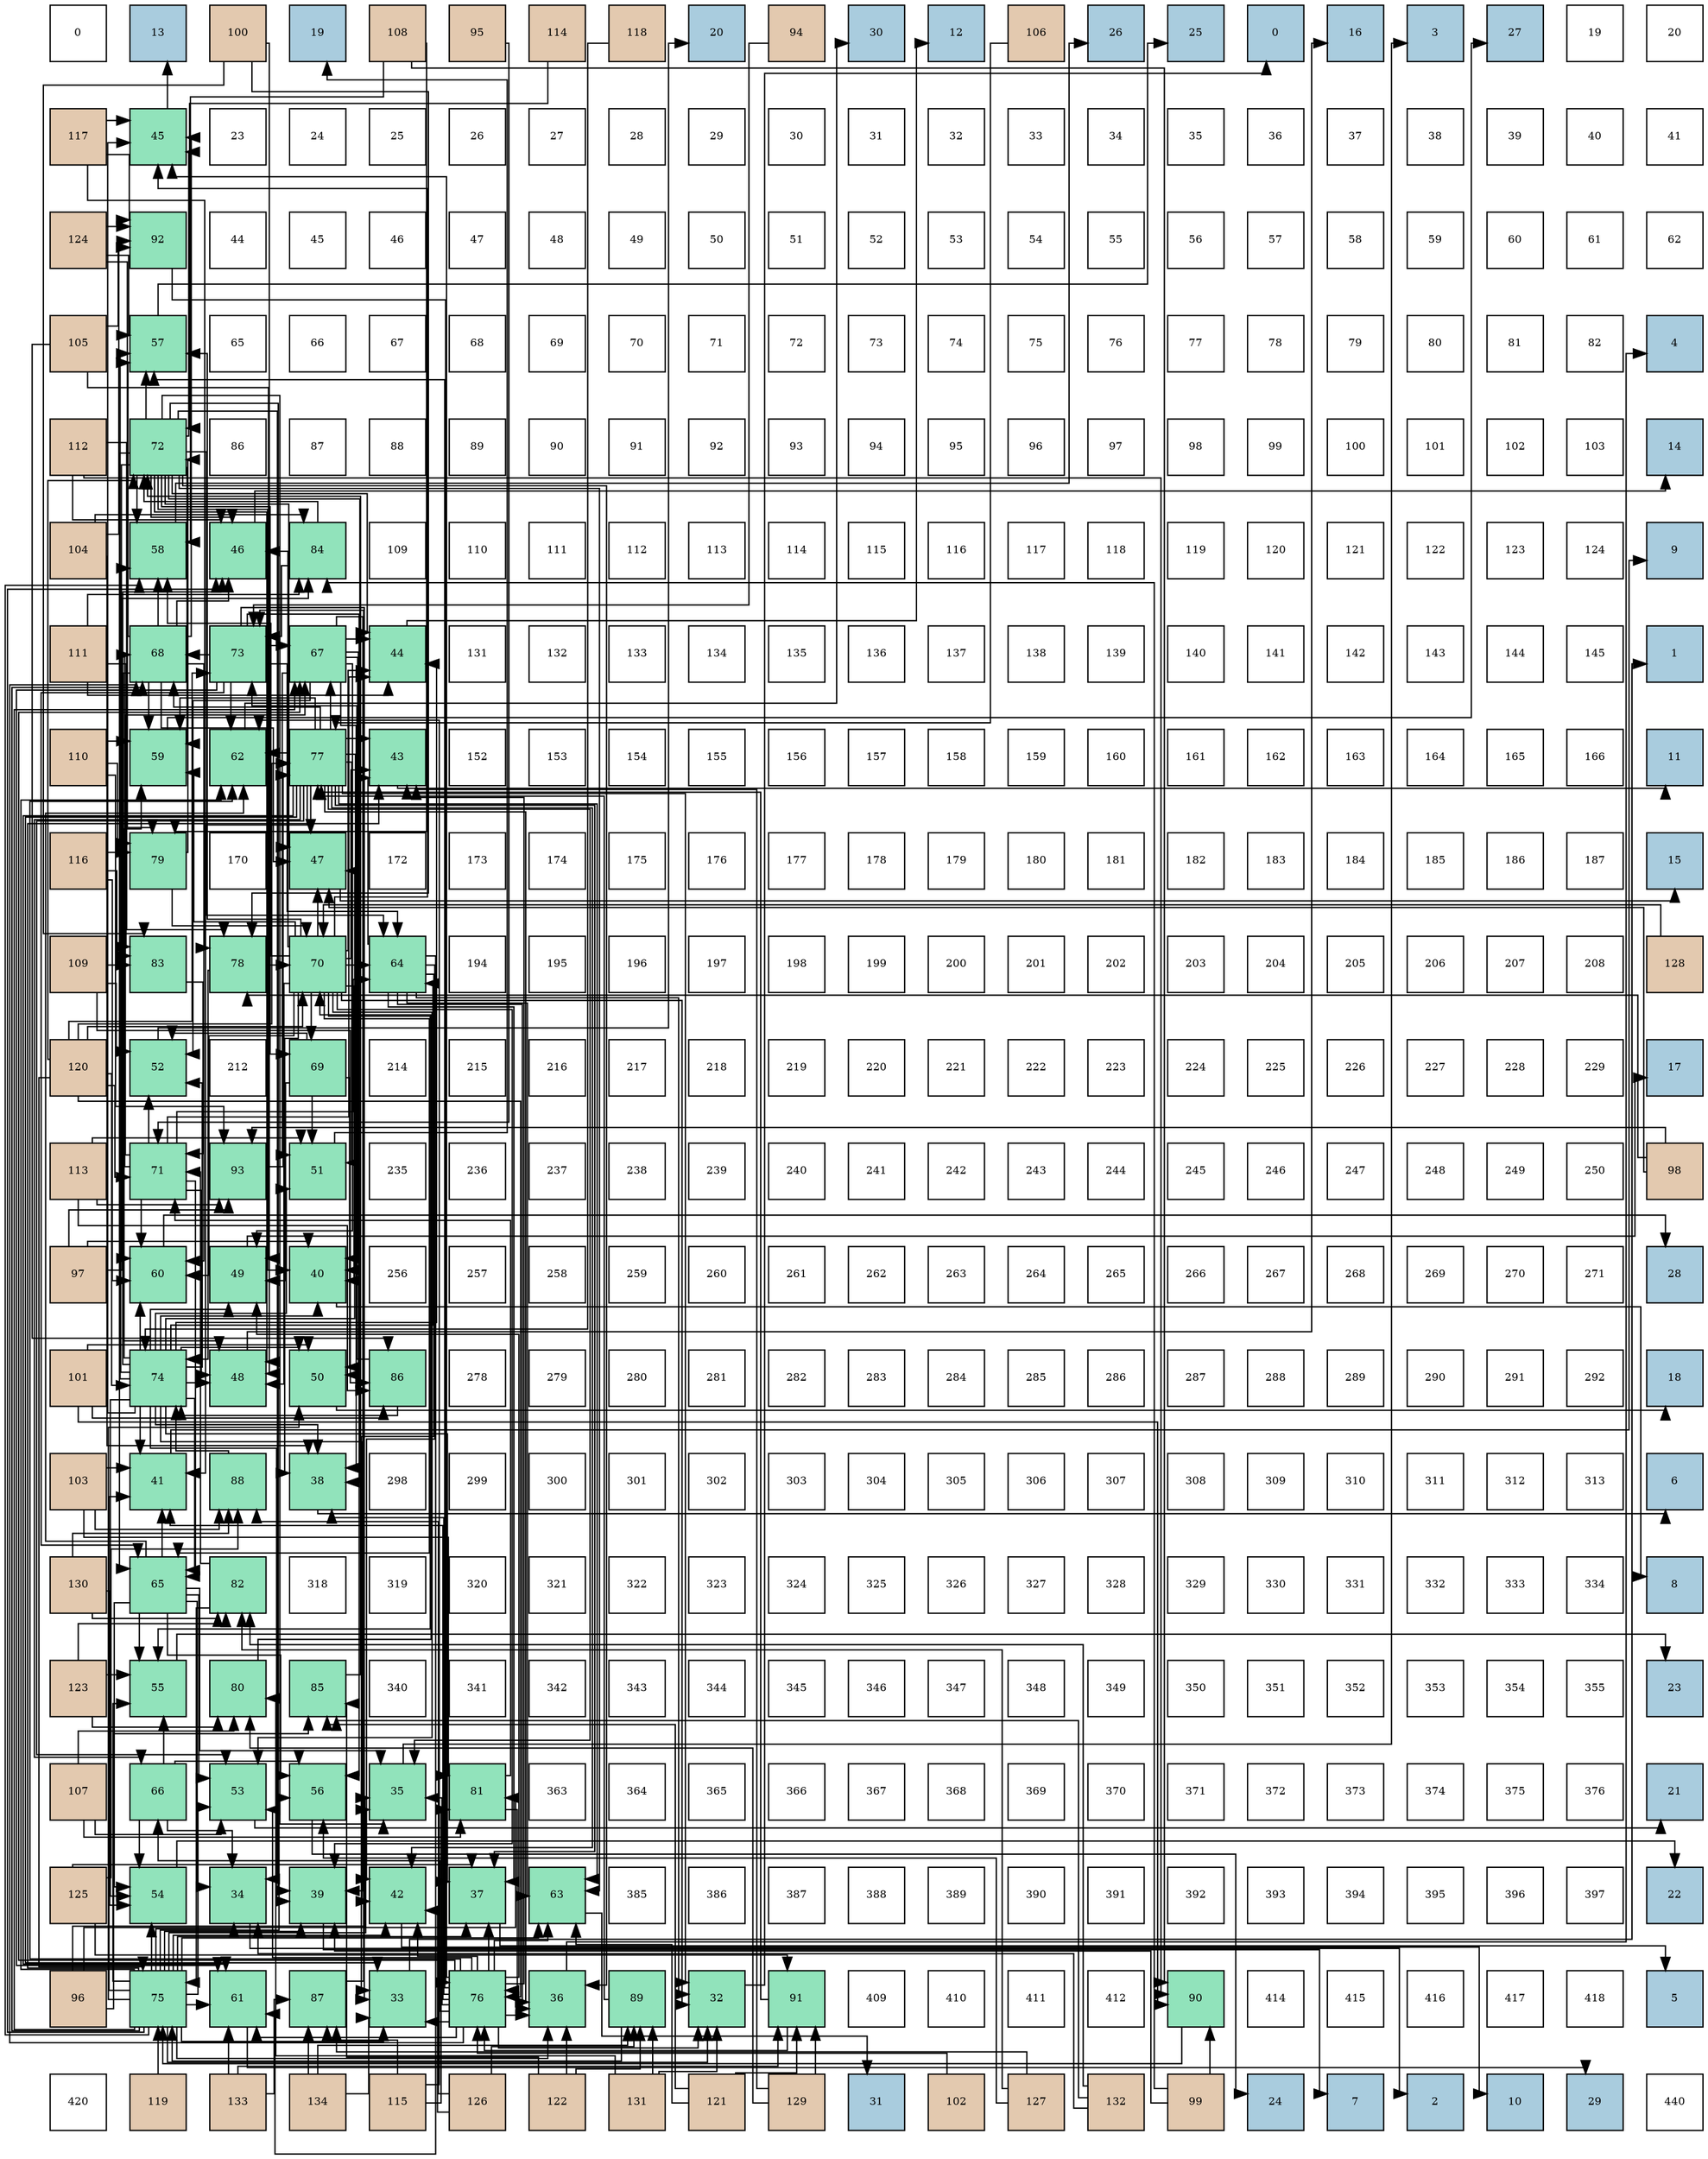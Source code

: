 digraph layout{
 rankdir=TB;
 splines=ortho;
 node [style=filled shape=square fixedsize=true width=0.6];
0[label="0", fontsize=8, fillcolor="#ffffff"];
1[label="13", fontsize=8, fillcolor="#a9ccde"];
2[label="100", fontsize=8, fillcolor="#e3c9af"];
3[label="19", fontsize=8, fillcolor="#a9ccde"];
4[label="108", fontsize=8, fillcolor="#e3c9af"];
5[label="95", fontsize=8, fillcolor="#e3c9af"];
6[label="114", fontsize=8, fillcolor="#e3c9af"];
7[label="118", fontsize=8, fillcolor="#e3c9af"];
8[label="20", fontsize=8, fillcolor="#a9ccde"];
9[label="94", fontsize=8, fillcolor="#e3c9af"];
10[label="30", fontsize=8, fillcolor="#a9ccde"];
11[label="12", fontsize=8, fillcolor="#a9ccde"];
12[label="106", fontsize=8, fillcolor="#e3c9af"];
13[label="26", fontsize=8, fillcolor="#a9ccde"];
14[label="25", fontsize=8, fillcolor="#a9ccde"];
15[label="0", fontsize=8, fillcolor="#a9ccde"];
16[label="16", fontsize=8, fillcolor="#a9ccde"];
17[label="3", fontsize=8, fillcolor="#a9ccde"];
18[label="27", fontsize=8, fillcolor="#a9ccde"];
19[label="19", fontsize=8, fillcolor="#ffffff"];
20[label="20", fontsize=8, fillcolor="#ffffff"];
21[label="117", fontsize=8, fillcolor="#e3c9af"];
22[label="45", fontsize=8, fillcolor="#91e3bb"];
23[label="23", fontsize=8, fillcolor="#ffffff"];
24[label="24", fontsize=8, fillcolor="#ffffff"];
25[label="25", fontsize=8, fillcolor="#ffffff"];
26[label="26", fontsize=8, fillcolor="#ffffff"];
27[label="27", fontsize=8, fillcolor="#ffffff"];
28[label="28", fontsize=8, fillcolor="#ffffff"];
29[label="29", fontsize=8, fillcolor="#ffffff"];
30[label="30", fontsize=8, fillcolor="#ffffff"];
31[label="31", fontsize=8, fillcolor="#ffffff"];
32[label="32", fontsize=8, fillcolor="#ffffff"];
33[label="33", fontsize=8, fillcolor="#ffffff"];
34[label="34", fontsize=8, fillcolor="#ffffff"];
35[label="35", fontsize=8, fillcolor="#ffffff"];
36[label="36", fontsize=8, fillcolor="#ffffff"];
37[label="37", fontsize=8, fillcolor="#ffffff"];
38[label="38", fontsize=8, fillcolor="#ffffff"];
39[label="39", fontsize=8, fillcolor="#ffffff"];
40[label="40", fontsize=8, fillcolor="#ffffff"];
41[label="41", fontsize=8, fillcolor="#ffffff"];
42[label="124", fontsize=8, fillcolor="#e3c9af"];
43[label="92", fontsize=8, fillcolor="#91e3bb"];
44[label="44", fontsize=8, fillcolor="#ffffff"];
45[label="45", fontsize=8, fillcolor="#ffffff"];
46[label="46", fontsize=8, fillcolor="#ffffff"];
47[label="47", fontsize=8, fillcolor="#ffffff"];
48[label="48", fontsize=8, fillcolor="#ffffff"];
49[label="49", fontsize=8, fillcolor="#ffffff"];
50[label="50", fontsize=8, fillcolor="#ffffff"];
51[label="51", fontsize=8, fillcolor="#ffffff"];
52[label="52", fontsize=8, fillcolor="#ffffff"];
53[label="53", fontsize=8, fillcolor="#ffffff"];
54[label="54", fontsize=8, fillcolor="#ffffff"];
55[label="55", fontsize=8, fillcolor="#ffffff"];
56[label="56", fontsize=8, fillcolor="#ffffff"];
57[label="57", fontsize=8, fillcolor="#ffffff"];
58[label="58", fontsize=8, fillcolor="#ffffff"];
59[label="59", fontsize=8, fillcolor="#ffffff"];
60[label="60", fontsize=8, fillcolor="#ffffff"];
61[label="61", fontsize=8, fillcolor="#ffffff"];
62[label="62", fontsize=8, fillcolor="#ffffff"];
63[label="105", fontsize=8, fillcolor="#e3c9af"];
64[label="57", fontsize=8, fillcolor="#91e3bb"];
65[label="65", fontsize=8, fillcolor="#ffffff"];
66[label="66", fontsize=8, fillcolor="#ffffff"];
67[label="67", fontsize=8, fillcolor="#ffffff"];
68[label="68", fontsize=8, fillcolor="#ffffff"];
69[label="69", fontsize=8, fillcolor="#ffffff"];
70[label="70", fontsize=8, fillcolor="#ffffff"];
71[label="71", fontsize=8, fillcolor="#ffffff"];
72[label="72", fontsize=8, fillcolor="#ffffff"];
73[label="73", fontsize=8, fillcolor="#ffffff"];
74[label="74", fontsize=8, fillcolor="#ffffff"];
75[label="75", fontsize=8, fillcolor="#ffffff"];
76[label="76", fontsize=8, fillcolor="#ffffff"];
77[label="77", fontsize=8, fillcolor="#ffffff"];
78[label="78", fontsize=8, fillcolor="#ffffff"];
79[label="79", fontsize=8, fillcolor="#ffffff"];
80[label="80", fontsize=8, fillcolor="#ffffff"];
81[label="81", fontsize=8, fillcolor="#ffffff"];
82[label="82", fontsize=8, fillcolor="#ffffff"];
83[label="4", fontsize=8, fillcolor="#a9ccde"];
84[label="112", fontsize=8, fillcolor="#e3c9af"];
85[label="72", fontsize=8, fillcolor="#91e3bb"];
86[label="86", fontsize=8, fillcolor="#ffffff"];
87[label="87", fontsize=8, fillcolor="#ffffff"];
88[label="88", fontsize=8, fillcolor="#ffffff"];
89[label="89", fontsize=8, fillcolor="#ffffff"];
90[label="90", fontsize=8, fillcolor="#ffffff"];
91[label="91", fontsize=8, fillcolor="#ffffff"];
92[label="92", fontsize=8, fillcolor="#ffffff"];
93[label="93", fontsize=8, fillcolor="#ffffff"];
94[label="94", fontsize=8, fillcolor="#ffffff"];
95[label="95", fontsize=8, fillcolor="#ffffff"];
96[label="96", fontsize=8, fillcolor="#ffffff"];
97[label="97", fontsize=8, fillcolor="#ffffff"];
98[label="98", fontsize=8, fillcolor="#ffffff"];
99[label="99", fontsize=8, fillcolor="#ffffff"];
100[label="100", fontsize=8, fillcolor="#ffffff"];
101[label="101", fontsize=8, fillcolor="#ffffff"];
102[label="102", fontsize=8, fillcolor="#ffffff"];
103[label="103", fontsize=8, fillcolor="#ffffff"];
104[label="14", fontsize=8, fillcolor="#a9ccde"];
105[label="104", fontsize=8, fillcolor="#e3c9af"];
106[label="58", fontsize=8, fillcolor="#91e3bb"];
107[label="46", fontsize=8, fillcolor="#91e3bb"];
108[label="84", fontsize=8, fillcolor="#91e3bb"];
109[label="109", fontsize=8, fillcolor="#ffffff"];
110[label="110", fontsize=8, fillcolor="#ffffff"];
111[label="111", fontsize=8, fillcolor="#ffffff"];
112[label="112", fontsize=8, fillcolor="#ffffff"];
113[label="113", fontsize=8, fillcolor="#ffffff"];
114[label="114", fontsize=8, fillcolor="#ffffff"];
115[label="115", fontsize=8, fillcolor="#ffffff"];
116[label="116", fontsize=8, fillcolor="#ffffff"];
117[label="117", fontsize=8, fillcolor="#ffffff"];
118[label="118", fontsize=8, fillcolor="#ffffff"];
119[label="119", fontsize=8, fillcolor="#ffffff"];
120[label="120", fontsize=8, fillcolor="#ffffff"];
121[label="121", fontsize=8, fillcolor="#ffffff"];
122[label="122", fontsize=8, fillcolor="#ffffff"];
123[label="123", fontsize=8, fillcolor="#ffffff"];
124[label="124", fontsize=8, fillcolor="#ffffff"];
125[label="9", fontsize=8, fillcolor="#a9ccde"];
126[label="111", fontsize=8, fillcolor="#e3c9af"];
127[label="68", fontsize=8, fillcolor="#91e3bb"];
128[label="73", fontsize=8, fillcolor="#91e3bb"];
129[label="67", fontsize=8, fillcolor="#91e3bb"];
130[label="44", fontsize=8, fillcolor="#91e3bb"];
131[label="131", fontsize=8, fillcolor="#ffffff"];
132[label="132", fontsize=8, fillcolor="#ffffff"];
133[label="133", fontsize=8, fillcolor="#ffffff"];
134[label="134", fontsize=8, fillcolor="#ffffff"];
135[label="135", fontsize=8, fillcolor="#ffffff"];
136[label="136", fontsize=8, fillcolor="#ffffff"];
137[label="137", fontsize=8, fillcolor="#ffffff"];
138[label="138", fontsize=8, fillcolor="#ffffff"];
139[label="139", fontsize=8, fillcolor="#ffffff"];
140[label="140", fontsize=8, fillcolor="#ffffff"];
141[label="141", fontsize=8, fillcolor="#ffffff"];
142[label="142", fontsize=8, fillcolor="#ffffff"];
143[label="143", fontsize=8, fillcolor="#ffffff"];
144[label="144", fontsize=8, fillcolor="#ffffff"];
145[label="145", fontsize=8, fillcolor="#ffffff"];
146[label="1", fontsize=8, fillcolor="#a9ccde"];
147[label="110", fontsize=8, fillcolor="#e3c9af"];
148[label="59", fontsize=8, fillcolor="#91e3bb"];
149[label="62", fontsize=8, fillcolor="#91e3bb"];
150[label="77", fontsize=8, fillcolor="#91e3bb"];
151[label="43", fontsize=8, fillcolor="#91e3bb"];
152[label="152", fontsize=8, fillcolor="#ffffff"];
153[label="153", fontsize=8, fillcolor="#ffffff"];
154[label="154", fontsize=8, fillcolor="#ffffff"];
155[label="155", fontsize=8, fillcolor="#ffffff"];
156[label="156", fontsize=8, fillcolor="#ffffff"];
157[label="157", fontsize=8, fillcolor="#ffffff"];
158[label="158", fontsize=8, fillcolor="#ffffff"];
159[label="159", fontsize=8, fillcolor="#ffffff"];
160[label="160", fontsize=8, fillcolor="#ffffff"];
161[label="161", fontsize=8, fillcolor="#ffffff"];
162[label="162", fontsize=8, fillcolor="#ffffff"];
163[label="163", fontsize=8, fillcolor="#ffffff"];
164[label="164", fontsize=8, fillcolor="#ffffff"];
165[label="165", fontsize=8, fillcolor="#ffffff"];
166[label="166", fontsize=8, fillcolor="#ffffff"];
167[label="11", fontsize=8, fillcolor="#a9ccde"];
168[label="116", fontsize=8, fillcolor="#e3c9af"];
169[label="79", fontsize=8, fillcolor="#91e3bb"];
170[label="170", fontsize=8, fillcolor="#ffffff"];
171[label="47", fontsize=8, fillcolor="#91e3bb"];
172[label="172", fontsize=8, fillcolor="#ffffff"];
173[label="173", fontsize=8, fillcolor="#ffffff"];
174[label="174", fontsize=8, fillcolor="#ffffff"];
175[label="175", fontsize=8, fillcolor="#ffffff"];
176[label="176", fontsize=8, fillcolor="#ffffff"];
177[label="177", fontsize=8, fillcolor="#ffffff"];
178[label="178", fontsize=8, fillcolor="#ffffff"];
179[label="179", fontsize=8, fillcolor="#ffffff"];
180[label="180", fontsize=8, fillcolor="#ffffff"];
181[label="181", fontsize=8, fillcolor="#ffffff"];
182[label="182", fontsize=8, fillcolor="#ffffff"];
183[label="183", fontsize=8, fillcolor="#ffffff"];
184[label="184", fontsize=8, fillcolor="#ffffff"];
185[label="185", fontsize=8, fillcolor="#ffffff"];
186[label="186", fontsize=8, fillcolor="#ffffff"];
187[label="187", fontsize=8, fillcolor="#ffffff"];
188[label="15", fontsize=8, fillcolor="#a9ccde"];
189[label="109", fontsize=8, fillcolor="#e3c9af"];
190[label="83", fontsize=8, fillcolor="#91e3bb"];
191[label="78", fontsize=8, fillcolor="#91e3bb"];
192[label="70", fontsize=8, fillcolor="#91e3bb"];
193[label="64", fontsize=8, fillcolor="#91e3bb"];
194[label="194", fontsize=8, fillcolor="#ffffff"];
195[label="195", fontsize=8, fillcolor="#ffffff"];
196[label="196", fontsize=8, fillcolor="#ffffff"];
197[label="197", fontsize=8, fillcolor="#ffffff"];
198[label="198", fontsize=8, fillcolor="#ffffff"];
199[label="199", fontsize=8, fillcolor="#ffffff"];
200[label="200", fontsize=8, fillcolor="#ffffff"];
201[label="201", fontsize=8, fillcolor="#ffffff"];
202[label="202", fontsize=8, fillcolor="#ffffff"];
203[label="203", fontsize=8, fillcolor="#ffffff"];
204[label="204", fontsize=8, fillcolor="#ffffff"];
205[label="205", fontsize=8, fillcolor="#ffffff"];
206[label="206", fontsize=8, fillcolor="#ffffff"];
207[label="207", fontsize=8, fillcolor="#ffffff"];
208[label="208", fontsize=8, fillcolor="#ffffff"];
209[label="128", fontsize=8, fillcolor="#e3c9af"];
210[label="120", fontsize=8, fillcolor="#e3c9af"];
211[label="52", fontsize=8, fillcolor="#91e3bb"];
212[label="212", fontsize=8, fillcolor="#ffffff"];
213[label="69", fontsize=8, fillcolor="#91e3bb"];
214[label="214", fontsize=8, fillcolor="#ffffff"];
215[label="215", fontsize=8, fillcolor="#ffffff"];
216[label="216", fontsize=8, fillcolor="#ffffff"];
217[label="217", fontsize=8, fillcolor="#ffffff"];
218[label="218", fontsize=8, fillcolor="#ffffff"];
219[label="219", fontsize=8, fillcolor="#ffffff"];
220[label="220", fontsize=8, fillcolor="#ffffff"];
221[label="221", fontsize=8, fillcolor="#ffffff"];
222[label="222", fontsize=8, fillcolor="#ffffff"];
223[label="223", fontsize=8, fillcolor="#ffffff"];
224[label="224", fontsize=8, fillcolor="#ffffff"];
225[label="225", fontsize=8, fillcolor="#ffffff"];
226[label="226", fontsize=8, fillcolor="#ffffff"];
227[label="227", fontsize=8, fillcolor="#ffffff"];
228[label="228", fontsize=8, fillcolor="#ffffff"];
229[label="229", fontsize=8, fillcolor="#ffffff"];
230[label="17", fontsize=8, fillcolor="#a9ccde"];
231[label="113", fontsize=8, fillcolor="#e3c9af"];
232[label="71", fontsize=8, fillcolor="#91e3bb"];
233[label="93", fontsize=8, fillcolor="#91e3bb"];
234[label="51", fontsize=8, fillcolor="#91e3bb"];
235[label="235", fontsize=8, fillcolor="#ffffff"];
236[label="236", fontsize=8, fillcolor="#ffffff"];
237[label="237", fontsize=8, fillcolor="#ffffff"];
238[label="238", fontsize=8, fillcolor="#ffffff"];
239[label="239", fontsize=8, fillcolor="#ffffff"];
240[label="240", fontsize=8, fillcolor="#ffffff"];
241[label="241", fontsize=8, fillcolor="#ffffff"];
242[label="242", fontsize=8, fillcolor="#ffffff"];
243[label="243", fontsize=8, fillcolor="#ffffff"];
244[label="244", fontsize=8, fillcolor="#ffffff"];
245[label="245", fontsize=8, fillcolor="#ffffff"];
246[label="246", fontsize=8, fillcolor="#ffffff"];
247[label="247", fontsize=8, fillcolor="#ffffff"];
248[label="248", fontsize=8, fillcolor="#ffffff"];
249[label="249", fontsize=8, fillcolor="#ffffff"];
250[label="250", fontsize=8, fillcolor="#ffffff"];
251[label="98", fontsize=8, fillcolor="#e3c9af"];
252[label="97", fontsize=8, fillcolor="#e3c9af"];
253[label="60", fontsize=8, fillcolor="#91e3bb"];
254[label="49", fontsize=8, fillcolor="#91e3bb"];
255[label="40", fontsize=8, fillcolor="#91e3bb"];
256[label="256", fontsize=8, fillcolor="#ffffff"];
257[label="257", fontsize=8, fillcolor="#ffffff"];
258[label="258", fontsize=8, fillcolor="#ffffff"];
259[label="259", fontsize=8, fillcolor="#ffffff"];
260[label="260", fontsize=8, fillcolor="#ffffff"];
261[label="261", fontsize=8, fillcolor="#ffffff"];
262[label="262", fontsize=8, fillcolor="#ffffff"];
263[label="263", fontsize=8, fillcolor="#ffffff"];
264[label="264", fontsize=8, fillcolor="#ffffff"];
265[label="265", fontsize=8, fillcolor="#ffffff"];
266[label="266", fontsize=8, fillcolor="#ffffff"];
267[label="267", fontsize=8, fillcolor="#ffffff"];
268[label="268", fontsize=8, fillcolor="#ffffff"];
269[label="269", fontsize=8, fillcolor="#ffffff"];
270[label="270", fontsize=8, fillcolor="#ffffff"];
271[label="271", fontsize=8, fillcolor="#ffffff"];
272[label="28", fontsize=8, fillcolor="#a9ccde"];
273[label="101", fontsize=8, fillcolor="#e3c9af"];
274[label="74", fontsize=8, fillcolor="#91e3bb"];
275[label="48", fontsize=8, fillcolor="#91e3bb"];
276[label="50", fontsize=8, fillcolor="#91e3bb"];
277[label="86", fontsize=8, fillcolor="#91e3bb"];
278[label="278", fontsize=8, fillcolor="#ffffff"];
279[label="279", fontsize=8, fillcolor="#ffffff"];
280[label="280", fontsize=8, fillcolor="#ffffff"];
281[label="281", fontsize=8, fillcolor="#ffffff"];
282[label="282", fontsize=8, fillcolor="#ffffff"];
283[label="283", fontsize=8, fillcolor="#ffffff"];
284[label="284", fontsize=8, fillcolor="#ffffff"];
285[label="285", fontsize=8, fillcolor="#ffffff"];
286[label="286", fontsize=8, fillcolor="#ffffff"];
287[label="287", fontsize=8, fillcolor="#ffffff"];
288[label="288", fontsize=8, fillcolor="#ffffff"];
289[label="289", fontsize=8, fillcolor="#ffffff"];
290[label="290", fontsize=8, fillcolor="#ffffff"];
291[label="291", fontsize=8, fillcolor="#ffffff"];
292[label="292", fontsize=8, fillcolor="#ffffff"];
293[label="18", fontsize=8, fillcolor="#a9ccde"];
294[label="103", fontsize=8, fillcolor="#e3c9af"];
295[label="41", fontsize=8, fillcolor="#91e3bb"];
296[label="88", fontsize=8, fillcolor="#91e3bb"];
297[label="38", fontsize=8, fillcolor="#91e3bb"];
298[label="298", fontsize=8, fillcolor="#ffffff"];
299[label="299", fontsize=8, fillcolor="#ffffff"];
300[label="300", fontsize=8, fillcolor="#ffffff"];
301[label="301", fontsize=8, fillcolor="#ffffff"];
302[label="302", fontsize=8, fillcolor="#ffffff"];
303[label="303", fontsize=8, fillcolor="#ffffff"];
304[label="304", fontsize=8, fillcolor="#ffffff"];
305[label="305", fontsize=8, fillcolor="#ffffff"];
306[label="306", fontsize=8, fillcolor="#ffffff"];
307[label="307", fontsize=8, fillcolor="#ffffff"];
308[label="308", fontsize=8, fillcolor="#ffffff"];
309[label="309", fontsize=8, fillcolor="#ffffff"];
310[label="310", fontsize=8, fillcolor="#ffffff"];
311[label="311", fontsize=8, fillcolor="#ffffff"];
312[label="312", fontsize=8, fillcolor="#ffffff"];
313[label="313", fontsize=8, fillcolor="#ffffff"];
314[label="6", fontsize=8, fillcolor="#a9ccde"];
315[label="130", fontsize=8, fillcolor="#e3c9af"];
316[label="65", fontsize=8, fillcolor="#91e3bb"];
317[label="82", fontsize=8, fillcolor="#91e3bb"];
318[label="318", fontsize=8, fillcolor="#ffffff"];
319[label="319", fontsize=8, fillcolor="#ffffff"];
320[label="320", fontsize=8, fillcolor="#ffffff"];
321[label="321", fontsize=8, fillcolor="#ffffff"];
322[label="322", fontsize=8, fillcolor="#ffffff"];
323[label="323", fontsize=8, fillcolor="#ffffff"];
324[label="324", fontsize=8, fillcolor="#ffffff"];
325[label="325", fontsize=8, fillcolor="#ffffff"];
326[label="326", fontsize=8, fillcolor="#ffffff"];
327[label="327", fontsize=8, fillcolor="#ffffff"];
328[label="328", fontsize=8, fillcolor="#ffffff"];
329[label="329", fontsize=8, fillcolor="#ffffff"];
330[label="330", fontsize=8, fillcolor="#ffffff"];
331[label="331", fontsize=8, fillcolor="#ffffff"];
332[label="332", fontsize=8, fillcolor="#ffffff"];
333[label="333", fontsize=8, fillcolor="#ffffff"];
334[label="334", fontsize=8, fillcolor="#ffffff"];
335[label="8", fontsize=8, fillcolor="#a9ccde"];
336[label="123", fontsize=8, fillcolor="#e3c9af"];
337[label="55", fontsize=8, fillcolor="#91e3bb"];
338[label="80", fontsize=8, fillcolor="#91e3bb"];
339[label="85", fontsize=8, fillcolor="#91e3bb"];
340[label="340", fontsize=8, fillcolor="#ffffff"];
341[label="341", fontsize=8, fillcolor="#ffffff"];
342[label="342", fontsize=8, fillcolor="#ffffff"];
343[label="343", fontsize=8, fillcolor="#ffffff"];
344[label="344", fontsize=8, fillcolor="#ffffff"];
345[label="345", fontsize=8, fillcolor="#ffffff"];
346[label="346", fontsize=8, fillcolor="#ffffff"];
347[label="347", fontsize=8, fillcolor="#ffffff"];
348[label="348", fontsize=8, fillcolor="#ffffff"];
349[label="349", fontsize=8, fillcolor="#ffffff"];
350[label="350", fontsize=8, fillcolor="#ffffff"];
351[label="351", fontsize=8, fillcolor="#ffffff"];
352[label="352", fontsize=8, fillcolor="#ffffff"];
353[label="353", fontsize=8, fillcolor="#ffffff"];
354[label="354", fontsize=8, fillcolor="#ffffff"];
355[label="355", fontsize=8, fillcolor="#ffffff"];
356[label="23", fontsize=8, fillcolor="#a9ccde"];
357[label="107", fontsize=8, fillcolor="#e3c9af"];
358[label="66", fontsize=8, fillcolor="#91e3bb"];
359[label="53", fontsize=8, fillcolor="#91e3bb"];
360[label="56", fontsize=8, fillcolor="#91e3bb"];
361[label="35", fontsize=8, fillcolor="#91e3bb"];
362[label="81", fontsize=8, fillcolor="#91e3bb"];
363[label="363", fontsize=8, fillcolor="#ffffff"];
364[label="364", fontsize=8, fillcolor="#ffffff"];
365[label="365", fontsize=8, fillcolor="#ffffff"];
366[label="366", fontsize=8, fillcolor="#ffffff"];
367[label="367", fontsize=8, fillcolor="#ffffff"];
368[label="368", fontsize=8, fillcolor="#ffffff"];
369[label="369", fontsize=8, fillcolor="#ffffff"];
370[label="370", fontsize=8, fillcolor="#ffffff"];
371[label="371", fontsize=8, fillcolor="#ffffff"];
372[label="372", fontsize=8, fillcolor="#ffffff"];
373[label="373", fontsize=8, fillcolor="#ffffff"];
374[label="374", fontsize=8, fillcolor="#ffffff"];
375[label="375", fontsize=8, fillcolor="#ffffff"];
376[label="376", fontsize=8, fillcolor="#ffffff"];
377[label="21", fontsize=8, fillcolor="#a9ccde"];
378[label="125", fontsize=8, fillcolor="#e3c9af"];
379[label="54", fontsize=8, fillcolor="#91e3bb"];
380[label="34", fontsize=8, fillcolor="#91e3bb"];
381[label="39", fontsize=8, fillcolor="#91e3bb"];
382[label="42", fontsize=8, fillcolor="#91e3bb"];
383[label="37", fontsize=8, fillcolor="#91e3bb"];
384[label="63", fontsize=8, fillcolor="#91e3bb"];
385[label="385", fontsize=8, fillcolor="#ffffff"];
386[label="386", fontsize=8, fillcolor="#ffffff"];
387[label="387", fontsize=8, fillcolor="#ffffff"];
388[label="388", fontsize=8, fillcolor="#ffffff"];
389[label="389", fontsize=8, fillcolor="#ffffff"];
390[label="390", fontsize=8, fillcolor="#ffffff"];
391[label="391", fontsize=8, fillcolor="#ffffff"];
392[label="392", fontsize=8, fillcolor="#ffffff"];
393[label="393", fontsize=8, fillcolor="#ffffff"];
394[label="394", fontsize=8, fillcolor="#ffffff"];
395[label="395", fontsize=8, fillcolor="#ffffff"];
396[label="396", fontsize=8, fillcolor="#ffffff"];
397[label="397", fontsize=8, fillcolor="#ffffff"];
398[label="22", fontsize=8, fillcolor="#a9ccde"];
399[label="96", fontsize=8, fillcolor="#e3c9af"];
400[label="75", fontsize=8, fillcolor="#91e3bb"];
401[label="61", fontsize=8, fillcolor="#91e3bb"];
402[label="87", fontsize=8, fillcolor="#91e3bb"];
403[label="33", fontsize=8, fillcolor="#91e3bb"];
404[label="76", fontsize=8, fillcolor="#91e3bb"];
405[label="36", fontsize=8, fillcolor="#91e3bb"];
406[label="89", fontsize=8, fillcolor="#91e3bb"];
407[label="32", fontsize=8, fillcolor="#91e3bb"];
408[label="91", fontsize=8, fillcolor="#91e3bb"];
409[label="409", fontsize=8, fillcolor="#ffffff"];
410[label="410", fontsize=8, fillcolor="#ffffff"];
411[label="411", fontsize=8, fillcolor="#ffffff"];
412[label="412", fontsize=8, fillcolor="#ffffff"];
413[label="90", fontsize=8, fillcolor="#91e3bb"];
414[label="414", fontsize=8, fillcolor="#ffffff"];
415[label="415", fontsize=8, fillcolor="#ffffff"];
416[label="416", fontsize=8, fillcolor="#ffffff"];
417[label="417", fontsize=8, fillcolor="#ffffff"];
418[label="418", fontsize=8, fillcolor="#ffffff"];
419[label="5", fontsize=8, fillcolor="#a9ccde"];
420[label="420", fontsize=8, fillcolor="#ffffff"];
421[label="119", fontsize=8, fillcolor="#e3c9af"];
422[label="133", fontsize=8, fillcolor="#e3c9af"];
423[label="134", fontsize=8, fillcolor="#e3c9af"];
424[label="115", fontsize=8, fillcolor="#e3c9af"];
425[label="126", fontsize=8, fillcolor="#e3c9af"];
426[label="122", fontsize=8, fillcolor="#e3c9af"];
427[label="131", fontsize=8, fillcolor="#e3c9af"];
428[label="121", fontsize=8, fillcolor="#e3c9af"];
429[label="129", fontsize=8, fillcolor="#e3c9af"];
430[label="31", fontsize=8, fillcolor="#a9ccde"];
431[label="102", fontsize=8, fillcolor="#e3c9af"];
432[label="127", fontsize=8, fillcolor="#e3c9af"];
433[label="132", fontsize=8, fillcolor="#e3c9af"];
434[label="99", fontsize=8, fillcolor="#e3c9af"];
435[label="24", fontsize=8, fillcolor="#a9ccde"];
436[label="7", fontsize=8, fillcolor="#a9ccde"];
437[label="2", fontsize=8, fillcolor="#a9ccde"];
438[label="10", fontsize=8, fillcolor="#a9ccde"];
439[label="29", fontsize=8, fillcolor="#a9ccde"];
440[label="440", fontsize=8, fillcolor="#ffffff"];
edge [constraint=false, style=vis];407 -> 15;
403 -> 146;
380 -> 437;
361 -> 17;
405 -> 83;
383 -> 419;
297 -> 314;
381 -> 436;
255 -> 335;
295 -> 125;
382 -> 438;
151 -> 167;
130 -> 11;
22 -> 1;
107 -> 104;
171 -> 188;
275 -> 16;
254 -> 230;
276 -> 293;
234 -> 3;
211 -> 8;
359 -> 377;
379 -> 398;
337 -> 356;
360 -> 435;
64 -> 14;
106 -> 13;
148 -> 18;
253 -> 272;
401 -> 439;
149 -> 10;
384 -> 430;
193 -> 407;
193 -> 403;
193 -> 405;
193 -> 383;
193 -> 382;
193 -> 151;
193 -> 401;
193 -> 384;
316 -> 380;
316 -> 361;
316 -> 295;
316 -> 359;
316 -> 379;
316 -> 337;
316 -> 360;
316 -> 149;
358 -> 380;
358 -> 379;
358 -> 337;
358 -> 360;
129 -> 297;
129 -> 381;
129 -> 255;
129 -> 130;
129 -> 254;
129 -> 276;
129 -> 234;
129 -> 211;
127 -> 22;
127 -> 107;
127 -> 171;
127 -> 275;
127 -> 64;
127 -> 106;
127 -> 148;
127 -> 253;
213 -> 254;
213 -> 276;
213 -> 234;
213 -> 211;
192 -> 407;
192 -> 297;
192 -> 381;
192 -> 255;
192 -> 151;
192 -> 130;
192 -> 22;
192 -> 107;
192 -> 171;
192 -> 275;
192 -> 359;
192 -> 337;
192 -> 64;
192 -> 106;
192 -> 148;
192 -> 253;
192 -> 193;
192 -> 316;
192 -> 213;
232 -> 130;
232 -> 275;
232 -> 211;
232 -> 253;
232 -> 193;
232 -> 316;
232 -> 129;
232 -> 127;
85 -> 380;
85 -> 361;
85 -> 405;
85 -> 297;
85 -> 381;
85 -> 255;
85 -> 130;
85 -> 22;
85 -> 107;
85 -> 171;
85 -> 275;
85 -> 64;
85 -> 106;
85 -> 148;
85 -> 253;
85 -> 384;
85 -> 193;
85 -> 316;
85 -> 213;
128 -> 403;
128 -> 360;
128 -> 401;
128 -> 149;
128 -> 193;
128 -> 316;
128 -> 129;
128 -> 127;
274 -> 383;
274 -> 297;
274 -> 381;
274 -> 255;
274 -> 295;
274 -> 382;
274 -> 130;
274 -> 22;
274 -> 107;
274 -> 171;
274 -> 275;
274 -> 254;
274 -> 276;
274 -> 234;
274 -> 211;
274 -> 379;
274 -> 64;
274 -> 106;
274 -> 148;
274 -> 253;
274 -> 193;
274 -> 316;
400 -> 407;
400 -> 403;
400 -> 380;
400 -> 361;
400 -> 405;
400 -> 383;
400 -> 381;
400 -> 295;
400 -> 382;
400 -> 151;
400 -> 107;
400 -> 276;
400 -> 359;
400 -> 379;
400 -> 337;
400 -> 360;
400 -> 106;
400 -> 401;
400 -> 149;
400 -> 384;
400 -> 129;
400 -> 127;
404 -> 407;
404 -> 403;
404 -> 361;
404 -> 405;
404 -> 383;
404 -> 297;
404 -> 295;
404 -> 382;
404 -> 151;
404 -> 22;
404 -> 254;
404 -> 359;
404 -> 64;
404 -> 401;
404 -> 149;
404 -> 384;
404 -> 358;
404 -> 129;
404 -> 127;
150 -> 407;
150 -> 403;
150 -> 361;
150 -> 405;
150 -> 383;
150 -> 255;
150 -> 295;
150 -> 382;
150 -> 151;
150 -> 171;
150 -> 234;
150 -> 359;
150 -> 148;
150 -> 401;
150 -> 149;
150 -> 384;
150 -> 358;
150 -> 129;
150 -> 127;
191 -> 192;
191 -> 274;
169 -> 192;
169 -> 85;
338 -> 192;
362 -> 232;
362 -> 404;
317 -> 232;
317 -> 400;
190 -> 232;
108 -> 85;
108 -> 128;
339 -> 85;
277 -> 128;
277 -> 274;
402 -> 128;
296 -> 274;
406 -> 400;
406 -> 150;
413 -> 400;
408 -> 404;
408 -> 150;
43 -> 404;
233 -> 150;
9 -> 128;
5 -> 232;
399 -> 361;
399 -> 362;
399 -> 339;
252 -> 255;
252 -> 108;
252 -> 233;
251 -> 171;
251 -> 191;
251 -> 233;
434 -> 381;
434 -> 108;
434 -> 413;
2 -> 275;
2 -> 191;
2 -> 190;
273 -> 276;
273 -> 277;
273 -> 413;
431 -> 404;
294 -> 295;
294 -> 362;
294 -> 296;
105 -> 297;
105 -> 108;
105 -> 43;
63 -> 254;
63 -> 277;
63 -> 43;
12 -> 150;
357 -> 359;
357 -> 338;
357 -> 362;
4 -> 106;
4 -> 169;
4 -> 413;
189 -> 211;
189 -> 190;
189 -> 277;
147 -> 148;
147 -> 169;
147 -> 233;
126 -> 130;
126 -> 190;
126 -> 108;
84 -> 107;
84 -> 191;
84 -> 413;
231 -> 234;
231 -> 277;
231 -> 233;
6 -> 85;
424 -> 149;
424 -> 362;
424 -> 402;
168 -> 253;
168 -> 169;
168 -> 190;
21 -> 22;
21 -> 191;
21 -> 43;
7 -> 274;
421 -> 400;
210 -> 192;
210 -> 232;
210 -> 85;
210 -> 128;
210 -> 274;
210 -> 400;
210 -> 404;
210 -> 150;
428 -> 384;
428 -> 339;
428 -> 408;
426 -> 405;
426 -> 339;
426 -> 406;
336 -> 337;
336 -> 338;
336 -> 317;
42 -> 64;
42 -> 169;
42 -> 43;
378 -> 383;
378 -> 296;
378 -> 408;
425 -> 382;
425 -> 296;
425 -> 406;
432 -> 360;
432 -> 317;
432 -> 402;
209 -> 192;
429 -> 151;
429 -> 338;
429 -> 408;
315 -> 379;
315 -> 317;
315 -> 296;
427 -> 407;
427 -> 338;
427 -> 406;
433 -> 380;
433 -> 317;
433 -> 339;
422 -> 401;
422 -> 402;
422 -> 408;
423 -> 403;
423 -> 402;
423 -> 406;
edge [constraint=true, style=invis];
0 -> 21 -> 42 -> 63 -> 84 -> 105 -> 126 -> 147 -> 168 -> 189 -> 210 -> 231 -> 252 -> 273 -> 294 -> 315 -> 336 -> 357 -> 378 -> 399 -> 420;
1 -> 22 -> 43 -> 64 -> 85 -> 106 -> 127 -> 148 -> 169 -> 190 -> 211 -> 232 -> 253 -> 274 -> 295 -> 316 -> 337 -> 358 -> 379 -> 400 -> 421;
2 -> 23 -> 44 -> 65 -> 86 -> 107 -> 128 -> 149 -> 170 -> 191 -> 212 -> 233 -> 254 -> 275 -> 296 -> 317 -> 338 -> 359 -> 380 -> 401 -> 422;
3 -> 24 -> 45 -> 66 -> 87 -> 108 -> 129 -> 150 -> 171 -> 192 -> 213 -> 234 -> 255 -> 276 -> 297 -> 318 -> 339 -> 360 -> 381 -> 402 -> 423;
4 -> 25 -> 46 -> 67 -> 88 -> 109 -> 130 -> 151 -> 172 -> 193 -> 214 -> 235 -> 256 -> 277 -> 298 -> 319 -> 340 -> 361 -> 382 -> 403 -> 424;
5 -> 26 -> 47 -> 68 -> 89 -> 110 -> 131 -> 152 -> 173 -> 194 -> 215 -> 236 -> 257 -> 278 -> 299 -> 320 -> 341 -> 362 -> 383 -> 404 -> 425;
6 -> 27 -> 48 -> 69 -> 90 -> 111 -> 132 -> 153 -> 174 -> 195 -> 216 -> 237 -> 258 -> 279 -> 300 -> 321 -> 342 -> 363 -> 384 -> 405 -> 426;
7 -> 28 -> 49 -> 70 -> 91 -> 112 -> 133 -> 154 -> 175 -> 196 -> 217 -> 238 -> 259 -> 280 -> 301 -> 322 -> 343 -> 364 -> 385 -> 406 -> 427;
8 -> 29 -> 50 -> 71 -> 92 -> 113 -> 134 -> 155 -> 176 -> 197 -> 218 -> 239 -> 260 -> 281 -> 302 -> 323 -> 344 -> 365 -> 386 -> 407 -> 428;
9 -> 30 -> 51 -> 72 -> 93 -> 114 -> 135 -> 156 -> 177 -> 198 -> 219 -> 240 -> 261 -> 282 -> 303 -> 324 -> 345 -> 366 -> 387 -> 408 -> 429;
10 -> 31 -> 52 -> 73 -> 94 -> 115 -> 136 -> 157 -> 178 -> 199 -> 220 -> 241 -> 262 -> 283 -> 304 -> 325 -> 346 -> 367 -> 388 -> 409 -> 430;
11 -> 32 -> 53 -> 74 -> 95 -> 116 -> 137 -> 158 -> 179 -> 200 -> 221 -> 242 -> 263 -> 284 -> 305 -> 326 -> 347 -> 368 -> 389 -> 410 -> 431;
12 -> 33 -> 54 -> 75 -> 96 -> 117 -> 138 -> 159 -> 180 -> 201 -> 222 -> 243 -> 264 -> 285 -> 306 -> 327 -> 348 -> 369 -> 390 -> 411 -> 432;
13 -> 34 -> 55 -> 76 -> 97 -> 118 -> 139 -> 160 -> 181 -> 202 -> 223 -> 244 -> 265 -> 286 -> 307 -> 328 -> 349 -> 370 -> 391 -> 412 -> 433;
14 -> 35 -> 56 -> 77 -> 98 -> 119 -> 140 -> 161 -> 182 -> 203 -> 224 -> 245 -> 266 -> 287 -> 308 -> 329 -> 350 -> 371 -> 392 -> 413 -> 434;
15 -> 36 -> 57 -> 78 -> 99 -> 120 -> 141 -> 162 -> 183 -> 204 -> 225 -> 246 -> 267 -> 288 -> 309 -> 330 -> 351 -> 372 -> 393 -> 414 -> 435;
16 -> 37 -> 58 -> 79 -> 100 -> 121 -> 142 -> 163 -> 184 -> 205 -> 226 -> 247 -> 268 -> 289 -> 310 -> 331 -> 352 -> 373 -> 394 -> 415 -> 436;
17 -> 38 -> 59 -> 80 -> 101 -> 122 -> 143 -> 164 -> 185 -> 206 -> 227 -> 248 -> 269 -> 290 -> 311 -> 332 -> 353 -> 374 -> 395 -> 416 -> 437;
18 -> 39 -> 60 -> 81 -> 102 -> 123 -> 144 -> 165 -> 186 -> 207 -> 228 -> 249 -> 270 -> 291 -> 312 -> 333 -> 354 -> 375 -> 396 -> 417 -> 438;
19 -> 40 -> 61 -> 82 -> 103 -> 124 -> 145 -> 166 -> 187 -> 208 -> 229 -> 250 -> 271 -> 292 -> 313 -> 334 -> 355 -> 376 -> 397 -> 418 -> 439;
20 -> 41 -> 62 -> 83 -> 104 -> 125 -> 146 -> 167 -> 188 -> 209 -> 230 -> 251 -> 272 -> 293 -> 314 -> 335 -> 356 -> 377 -> 398 -> 419 -> 440;
rank = same {0 -> 1 -> 2 -> 3 -> 4 -> 5 -> 6 -> 7 -> 8 -> 9 -> 10 -> 11 -> 12 -> 13 -> 14 -> 15 -> 16 -> 17 -> 18 -> 19 -> 20};
rank = same {21 -> 22 -> 23 -> 24 -> 25 -> 26 -> 27 -> 28 -> 29 -> 30 -> 31 -> 32 -> 33 -> 34 -> 35 -> 36 -> 37 -> 38 -> 39 -> 40 -> 41};
rank = same {42 -> 43 -> 44 -> 45 -> 46 -> 47 -> 48 -> 49 -> 50 -> 51 -> 52 -> 53 -> 54 -> 55 -> 56 -> 57 -> 58 -> 59 -> 60 -> 61 -> 62};
rank = same {63 -> 64 -> 65 -> 66 -> 67 -> 68 -> 69 -> 70 -> 71 -> 72 -> 73 -> 74 -> 75 -> 76 -> 77 -> 78 -> 79 -> 80 -> 81 -> 82 -> 83};
rank = same {84 -> 85 -> 86 -> 87 -> 88 -> 89 -> 90 -> 91 -> 92 -> 93 -> 94 -> 95 -> 96 -> 97 -> 98 -> 99 -> 100 -> 101 -> 102 -> 103 -> 104};
rank = same {105 -> 106 -> 107 -> 108 -> 109 -> 110 -> 111 -> 112 -> 113 -> 114 -> 115 -> 116 -> 117 -> 118 -> 119 -> 120 -> 121 -> 122 -> 123 -> 124 -> 125};
rank = same {126 -> 127 -> 128 -> 129 -> 130 -> 131 -> 132 -> 133 -> 134 -> 135 -> 136 -> 137 -> 138 -> 139 -> 140 -> 141 -> 142 -> 143 -> 144 -> 145 -> 146};
rank = same {147 -> 148 -> 149 -> 150 -> 151 -> 152 -> 153 -> 154 -> 155 -> 156 -> 157 -> 158 -> 159 -> 160 -> 161 -> 162 -> 163 -> 164 -> 165 -> 166 -> 167};
rank = same {168 -> 169 -> 170 -> 171 -> 172 -> 173 -> 174 -> 175 -> 176 -> 177 -> 178 -> 179 -> 180 -> 181 -> 182 -> 183 -> 184 -> 185 -> 186 -> 187 -> 188};
rank = same {189 -> 190 -> 191 -> 192 -> 193 -> 194 -> 195 -> 196 -> 197 -> 198 -> 199 -> 200 -> 201 -> 202 -> 203 -> 204 -> 205 -> 206 -> 207 -> 208 -> 209};
rank = same {210 -> 211 -> 212 -> 213 -> 214 -> 215 -> 216 -> 217 -> 218 -> 219 -> 220 -> 221 -> 222 -> 223 -> 224 -> 225 -> 226 -> 227 -> 228 -> 229 -> 230};
rank = same {231 -> 232 -> 233 -> 234 -> 235 -> 236 -> 237 -> 238 -> 239 -> 240 -> 241 -> 242 -> 243 -> 244 -> 245 -> 246 -> 247 -> 248 -> 249 -> 250 -> 251};
rank = same {252 -> 253 -> 254 -> 255 -> 256 -> 257 -> 258 -> 259 -> 260 -> 261 -> 262 -> 263 -> 264 -> 265 -> 266 -> 267 -> 268 -> 269 -> 270 -> 271 -> 272};
rank = same {273 -> 274 -> 275 -> 276 -> 277 -> 278 -> 279 -> 280 -> 281 -> 282 -> 283 -> 284 -> 285 -> 286 -> 287 -> 288 -> 289 -> 290 -> 291 -> 292 -> 293};
rank = same {294 -> 295 -> 296 -> 297 -> 298 -> 299 -> 300 -> 301 -> 302 -> 303 -> 304 -> 305 -> 306 -> 307 -> 308 -> 309 -> 310 -> 311 -> 312 -> 313 -> 314};
rank = same {315 -> 316 -> 317 -> 318 -> 319 -> 320 -> 321 -> 322 -> 323 -> 324 -> 325 -> 326 -> 327 -> 328 -> 329 -> 330 -> 331 -> 332 -> 333 -> 334 -> 335};
rank = same {336 -> 337 -> 338 -> 339 -> 340 -> 341 -> 342 -> 343 -> 344 -> 345 -> 346 -> 347 -> 348 -> 349 -> 350 -> 351 -> 352 -> 353 -> 354 -> 355 -> 356};
rank = same {357 -> 358 -> 359 -> 360 -> 361 -> 362 -> 363 -> 364 -> 365 -> 366 -> 367 -> 368 -> 369 -> 370 -> 371 -> 372 -> 373 -> 374 -> 375 -> 376 -> 377};
rank = same {378 -> 379 -> 380 -> 381 -> 382 -> 383 -> 384 -> 385 -> 386 -> 387 -> 388 -> 389 -> 390 -> 391 -> 392 -> 393 -> 394 -> 395 -> 396 -> 397 -> 398};
rank = same {399 -> 400 -> 401 -> 402 -> 403 -> 404 -> 405 -> 406 -> 407 -> 408 -> 409 -> 410 -> 411 -> 412 -> 413 -> 414 -> 415 -> 416 -> 417 -> 418 -> 419};
rank = same {420 -> 421 -> 422 -> 423 -> 424 -> 425 -> 426 -> 427 -> 428 -> 429 -> 430 -> 431 -> 432 -> 433 -> 434 -> 435 -> 436 -> 437 -> 438 -> 439 -> 440};
}